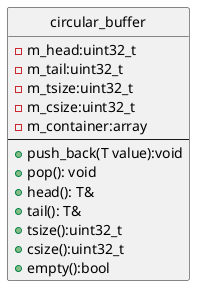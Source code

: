 @startuml circular_buffer

' Keep it classic
skinparam  Style strictuml 
class circular_buffer {
- m_head:uint32_t
- m_tail:uint32_t
- m_tsize:uint32_t
- m_csize:uint32_t
- m_container:array
----
+ push_back(T value):void
+ pop(): void
' + head(): T const& 
+ head(): T& 
' + tail(): T const&
+ tail(): T&
+ tsize():uint32_t
+ csize():uint32_t
+ empty():bool
}

@enduml